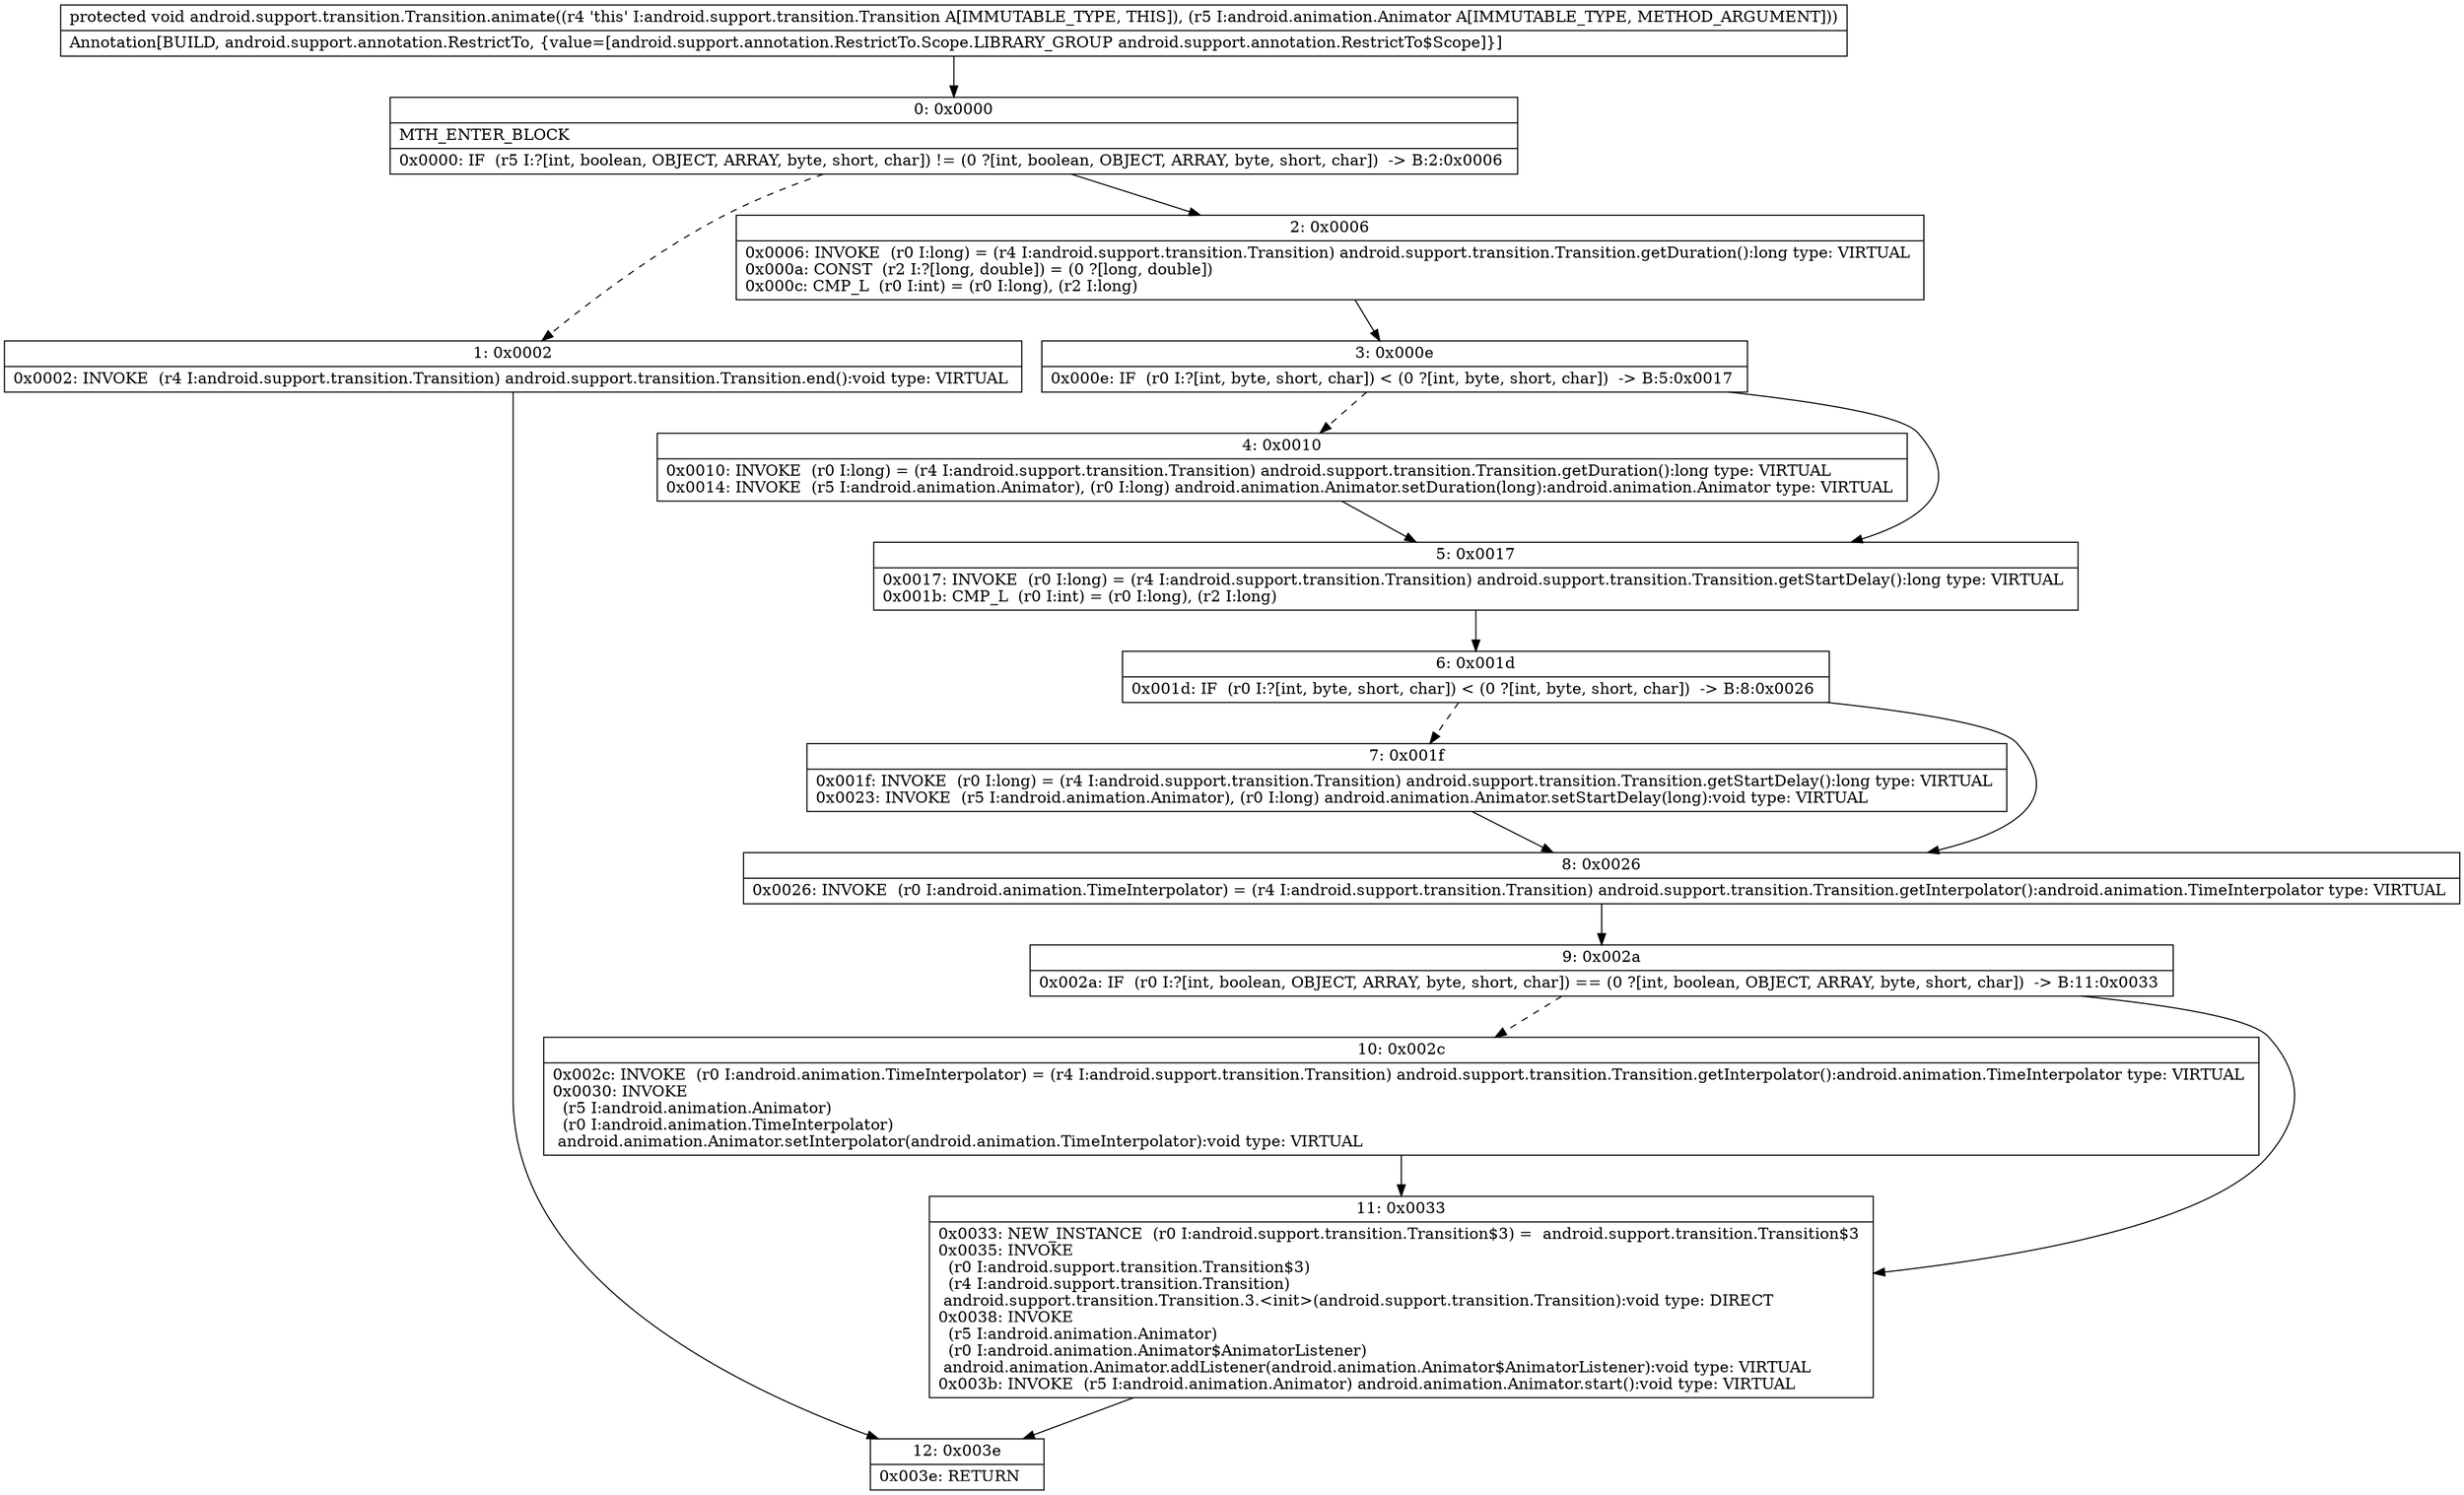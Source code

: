 digraph "CFG forandroid.support.transition.Transition.animate(Landroid\/animation\/Animator;)V" {
Node_0 [shape=record,label="{0\:\ 0x0000|MTH_ENTER_BLOCK\l|0x0000: IF  (r5 I:?[int, boolean, OBJECT, ARRAY, byte, short, char]) != (0 ?[int, boolean, OBJECT, ARRAY, byte, short, char])  \-\> B:2:0x0006 \l}"];
Node_1 [shape=record,label="{1\:\ 0x0002|0x0002: INVOKE  (r4 I:android.support.transition.Transition) android.support.transition.Transition.end():void type: VIRTUAL \l}"];
Node_2 [shape=record,label="{2\:\ 0x0006|0x0006: INVOKE  (r0 I:long) = (r4 I:android.support.transition.Transition) android.support.transition.Transition.getDuration():long type: VIRTUAL \l0x000a: CONST  (r2 I:?[long, double]) = (0 ?[long, double]) \l0x000c: CMP_L  (r0 I:int) = (r0 I:long), (r2 I:long) \l}"];
Node_3 [shape=record,label="{3\:\ 0x000e|0x000e: IF  (r0 I:?[int, byte, short, char]) \< (0 ?[int, byte, short, char])  \-\> B:5:0x0017 \l}"];
Node_4 [shape=record,label="{4\:\ 0x0010|0x0010: INVOKE  (r0 I:long) = (r4 I:android.support.transition.Transition) android.support.transition.Transition.getDuration():long type: VIRTUAL \l0x0014: INVOKE  (r5 I:android.animation.Animator), (r0 I:long) android.animation.Animator.setDuration(long):android.animation.Animator type: VIRTUAL \l}"];
Node_5 [shape=record,label="{5\:\ 0x0017|0x0017: INVOKE  (r0 I:long) = (r4 I:android.support.transition.Transition) android.support.transition.Transition.getStartDelay():long type: VIRTUAL \l0x001b: CMP_L  (r0 I:int) = (r0 I:long), (r2 I:long) \l}"];
Node_6 [shape=record,label="{6\:\ 0x001d|0x001d: IF  (r0 I:?[int, byte, short, char]) \< (0 ?[int, byte, short, char])  \-\> B:8:0x0026 \l}"];
Node_7 [shape=record,label="{7\:\ 0x001f|0x001f: INVOKE  (r0 I:long) = (r4 I:android.support.transition.Transition) android.support.transition.Transition.getStartDelay():long type: VIRTUAL \l0x0023: INVOKE  (r5 I:android.animation.Animator), (r0 I:long) android.animation.Animator.setStartDelay(long):void type: VIRTUAL \l}"];
Node_8 [shape=record,label="{8\:\ 0x0026|0x0026: INVOKE  (r0 I:android.animation.TimeInterpolator) = (r4 I:android.support.transition.Transition) android.support.transition.Transition.getInterpolator():android.animation.TimeInterpolator type: VIRTUAL \l}"];
Node_9 [shape=record,label="{9\:\ 0x002a|0x002a: IF  (r0 I:?[int, boolean, OBJECT, ARRAY, byte, short, char]) == (0 ?[int, boolean, OBJECT, ARRAY, byte, short, char])  \-\> B:11:0x0033 \l}"];
Node_10 [shape=record,label="{10\:\ 0x002c|0x002c: INVOKE  (r0 I:android.animation.TimeInterpolator) = (r4 I:android.support.transition.Transition) android.support.transition.Transition.getInterpolator():android.animation.TimeInterpolator type: VIRTUAL \l0x0030: INVOKE  \l  (r5 I:android.animation.Animator)\l  (r0 I:android.animation.TimeInterpolator)\l android.animation.Animator.setInterpolator(android.animation.TimeInterpolator):void type: VIRTUAL \l}"];
Node_11 [shape=record,label="{11\:\ 0x0033|0x0033: NEW_INSTANCE  (r0 I:android.support.transition.Transition$3) =  android.support.transition.Transition$3 \l0x0035: INVOKE  \l  (r0 I:android.support.transition.Transition$3)\l  (r4 I:android.support.transition.Transition)\l android.support.transition.Transition.3.\<init\>(android.support.transition.Transition):void type: DIRECT \l0x0038: INVOKE  \l  (r5 I:android.animation.Animator)\l  (r0 I:android.animation.Animator$AnimatorListener)\l android.animation.Animator.addListener(android.animation.Animator$AnimatorListener):void type: VIRTUAL \l0x003b: INVOKE  (r5 I:android.animation.Animator) android.animation.Animator.start():void type: VIRTUAL \l}"];
Node_12 [shape=record,label="{12\:\ 0x003e|0x003e: RETURN   \l}"];
MethodNode[shape=record,label="{protected void android.support.transition.Transition.animate((r4 'this' I:android.support.transition.Transition A[IMMUTABLE_TYPE, THIS]), (r5 I:android.animation.Animator A[IMMUTABLE_TYPE, METHOD_ARGUMENT]))  | Annotation[BUILD, android.support.annotation.RestrictTo, \{value=[android.support.annotation.RestrictTo.Scope.LIBRARY_GROUP android.support.annotation.RestrictTo$Scope]\}]\l}"];
MethodNode -> Node_0;
Node_0 -> Node_1[style=dashed];
Node_0 -> Node_2;
Node_1 -> Node_12;
Node_2 -> Node_3;
Node_3 -> Node_4[style=dashed];
Node_3 -> Node_5;
Node_4 -> Node_5;
Node_5 -> Node_6;
Node_6 -> Node_7[style=dashed];
Node_6 -> Node_8;
Node_7 -> Node_8;
Node_8 -> Node_9;
Node_9 -> Node_10[style=dashed];
Node_9 -> Node_11;
Node_10 -> Node_11;
Node_11 -> Node_12;
}

